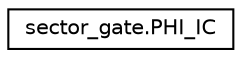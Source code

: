 digraph "Graphical Class Hierarchy"
{
 // LATEX_PDF_SIZE
  edge [fontname="Helvetica",fontsize="10",labelfontname="Helvetica",labelfontsize="10"];
  node [fontname="Helvetica",fontsize="10",shape=record];
  rankdir="LR";
  Node0 [label="sector_gate.PHI_IC",height=0.2,width=0.4,color="black", fillcolor="white", style="filled",URL="$d0/dd5/classsector__gate_1_1PHI__IC.html",tooltip=" "];
}
